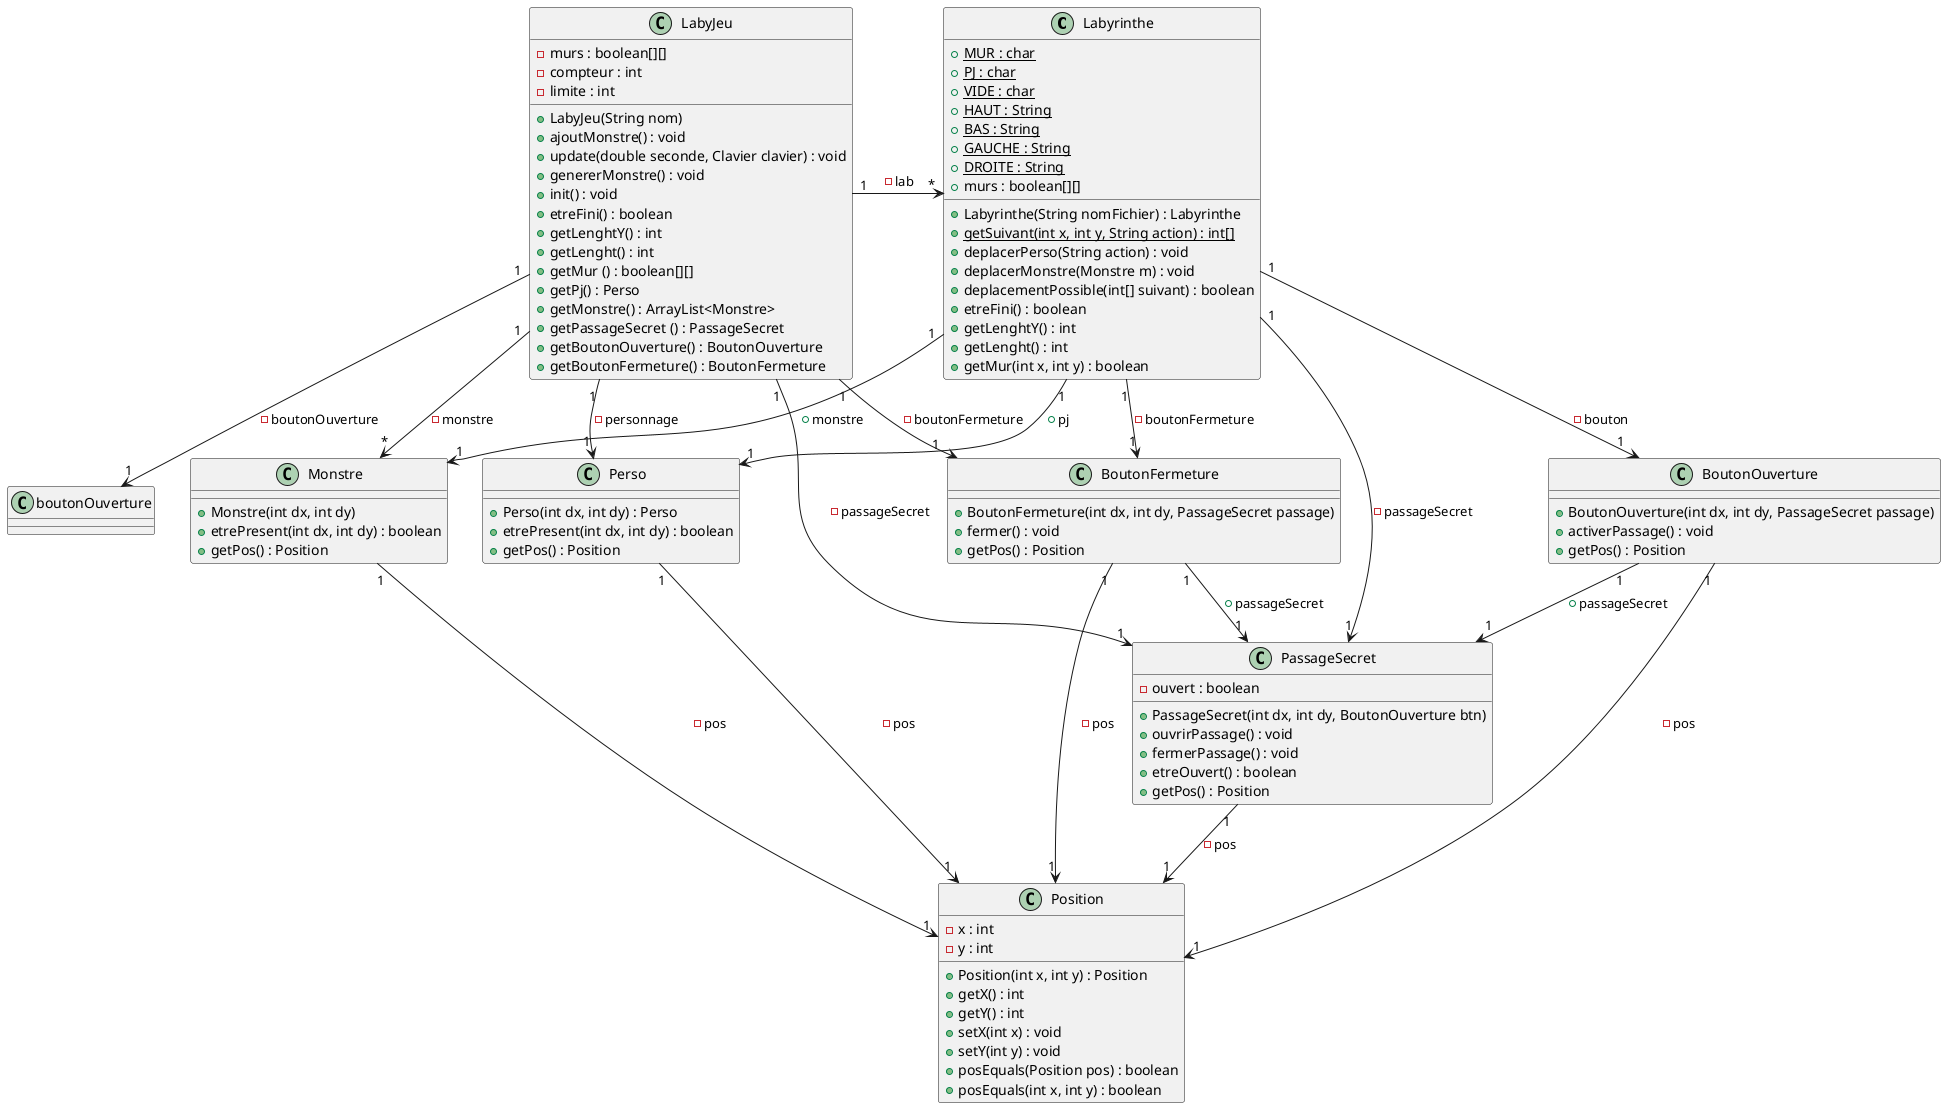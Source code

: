 @startuml

class Labyrinthe{
    {static} +MUR : char
    {static} +PJ : char
    {static} +VIDE : char
    {static} +HAUT : String
    {static} +BAS : String
    {static} +GAUCHE : String
    {static} +DROITE : String
    +murs : boolean[][]

    +Labyrinthe(String nomFichier) : Labyrinthe
    {static}+getSuivant(int x, int y, String action) : int[]
    +deplacerPerso(String action) : void
    +deplacerMonstre(Monstre m) : void
    +deplacementPossible(int[] suivant) : boolean
    +etreFini() : boolean
    +getLenghtY() : int
    +getLenght() : int
    +getMur(int x, int y) : boolean


}
class Perso {
    +Perso(int dx, int dy) : Perso
    +etrePresent(int dx, int dy) : boolean
    +getPos() : Position
}

class Monstre{
    +Monstre(int dx, int dy)
    +etrePresent(int dx, int dy) : boolean
    +getPos() : Position
}

class PassageSecret {
    -ouvert : boolean
    +PassageSecret(int dx, int dy, BoutonOuverture btn)
    +ouvrirPassage() : void
    +fermerPassage() : void
    +etreOuvert() : boolean
    +getPos() : Position
}

class BoutonOuverture {
    +BoutonOuverture(int dx, int dy, PassageSecret passage)
    +activerPassage() : void
    +getPos() : Position
}

class BoutonFermeture {
    +BoutonFermeture(int dx, int dy, PassageSecret passage)
    +fermer() : void
    +getPos() : Position
}

class Position {
    -x : int
    -y : int
    +Position(int x, int y) : Position
    +getX() : int
    +getY() : int
    +setX(int x) : void
    +setY(int y) : void
    +posEquals(Position pos) : boolean
    +posEquals(int x, int y) : boolean
}


class LabyJeu{
        -murs : boolean[][]
        -compteur : int
        -limite : int
        +LabyJeu(String nom)
        +ajoutMonstre() : void
        +update(double seconde, Clavier clavier) : void
        + genererMonstre() : void
        +init() : void
        +etreFini() : boolean
        +getLenghtY() : int
        +getLenght() : int
        +getMur () : boolean[][]
        +getPj() : Perso
        +getMonstre() : ArrayList<Monstre>
        +getPassageSecret () : PassageSecret
        +getBoutonOuverture() : BoutonOuverture
        +getBoutonFermeture() : BoutonFermeture
}

LabyJeu "1" -> "*" Labyrinthe : -lab
LabyJeu "1" --> "1" boutonOuverture : -boutonOuverture
LabyJeu "1" --> "1" PassageSecret : -passageSecret
LabyJeu "1" --> "1" BoutonFermeture : -boutonFermeture
LabyJeu "1" --> "1" Perso : -personnage
LabyJeu "1" --> "*" Monstre : -monstre
Labyrinthe "1"-->"1" Perso : +pj
Labyrinthe "1"-->"1" Monstre : +monstre
Labyrinthe "1"-->"1" PassageSecret : -passageSecret
Labyrinthe "1"-->"1" BoutonOuverture : -bouton
Labyrinthe "1"-->"1" BoutonFermeture : -boutonFermeture
BoutonOuverture "1"-->"1" PassageSecret : +passageSecret
BoutonFermeture "1"-->"1" PassageSecret : +passageSecret
BoutonFermeture "1"-->"1" Position : -pos
Perso "1"-->"1" Position : -pos
Monstre "1"-->"1" Position : -pos
PassageSecret "1"-->"1" Position : -pos
BoutonOuverture "1"-->"1" Position : -pos


@enduml